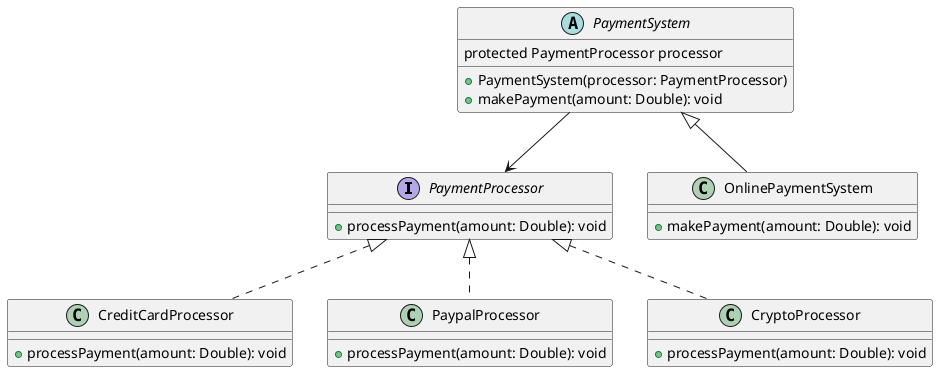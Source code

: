 @startuml
interface PaymentProcessor {
    +processPayment(amount: Double): void
}

class CreditCardProcessor implements PaymentProcessor {
    +processPayment(amount: Double): void
}

class PaypalProcessor implements PaymentProcessor {
    +processPayment(amount: Double): void
}

class CryptoProcessor implements PaymentProcessor {
    +processPayment(amount: Double): void
}

abstract class PaymentSystem {
    protected PaymentProcessor processor
    +PaymentSystem(processor: PaymentProcessor)
    +makePayment(amount: Double): void
}

class OnlinePaymentSystem extends PaymentSystem {
    +makePayment(amount: Double): void
}

PaymentSystem --> PaymentProcessor
@enduml
